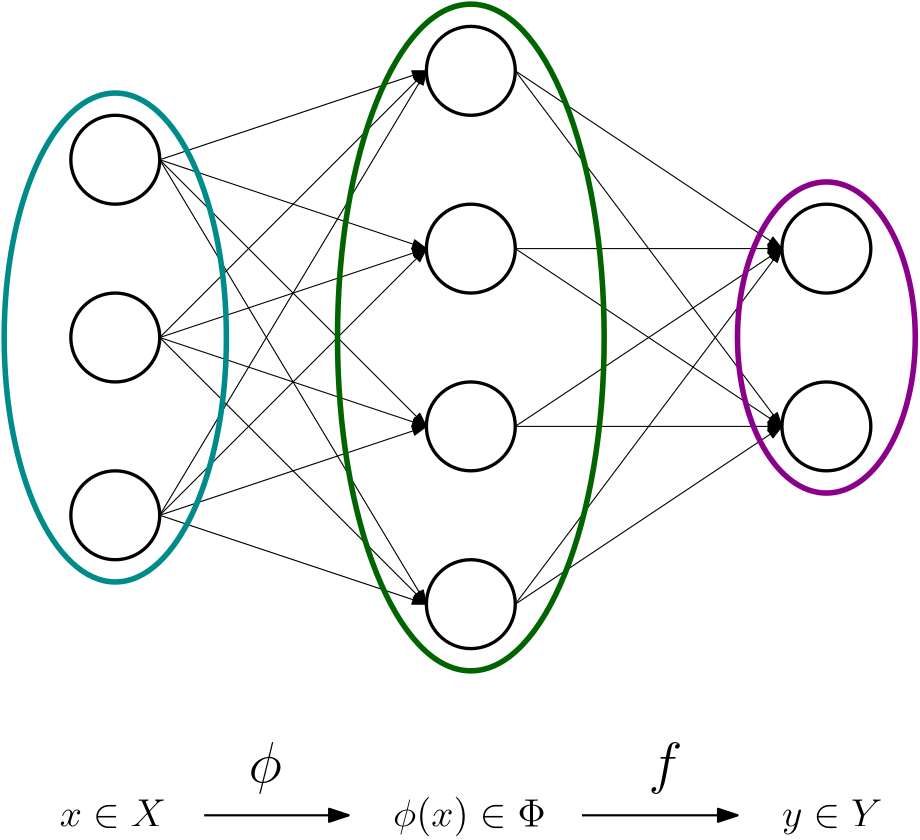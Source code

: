 <?xml version="1.0"?>
<!DOCTYPE ipe SYSTEM "ipe.dtd">
<ipe version="70206" creator="Ipe 7.2.7">
<info created="D:20180429091210" modified="D:20180429094242"/>
<ipestyle name="basic">
<symbol name="arrow/arc(spx)">
<path stroke="sym-stroke" fill="sym-stroke" pen="sym-pen">
0 0 m
-1 0.333 l
-1 -0.333 l
h
</path>
</symbol>
<symbol name="arrow/farc(spx)">
<path stroke="sym-stroke" fill="white" pen="sym-pen">
0 0 m
-1 0.333 l
-1 -0.333 l
h
</path>
</symbol>
<symbol name="arrow/ptarc(spx)">
<path stroke="sym-stroke" fill="sym-stroke" pen="sym-pen">
0 0 m
-1 0.333 l
-0.8 0 l
-1 -0.333 l
h
</path>
</symbol>
<symbol name="arrow/fptarc(spx)">
<path stroke="sym-stroke" fill="white" pen="sym-pen">
0 0 m
-1 0.333 l
-0.8 0 l
-1 -0.333 l
h
</path>
</symbol>
<symbol name="mark/circle(sx)" transformations="translations">
<path fill="sym-stroke">
0.6 0 0 0.6 0 0 e
0.4 0 0 0.4 0 0 e
</path>
</symbol>
<symbol name="mark/disk(sx)" transformations="translations">
<path fill="sym-stroke">
0.6 0 0 0.6 0 0 e
</path>
</symbol>
<symbol name="mark/fdisk(sfx)" transformations="translations">
<group>
<path fill="sym-fill">
0.5 0 0 0.5 0 0 e
</path>
<path fill="sym-stroke" fillrule="eofill">
0.6 0 0 0.6 0 0 e
0.4 0 0 0.4 0 0 e
</path>
</group>
</symbol>
<symbol name="mark/box(sx)" transformations="translations">
<path fill="sym-stroke" fillrule="eofill">
-0.6 -0.6 m
0.6 -0.6 l
0.6 0.6 l
-0.6 0.6 l
h
-0.4 -0.4 m
0.4 -0.4 l
0.4 0.4 l
-0.4 0.4 l
h
</path>
</symbol>
<symbol name="mark/square(sx)" transformations="translations">
<path fill="sym-stroke">
-0.6 -0.6 m
0.6 -0.6 l
0.6 0.6 l
-0.6 0.6 l
h
</path>
</symbol>
<symbol name="mark/fsquare(sfx)" transformations="translations">
<group>
<path fill="sym-fill">
-0.5 -0.5 m
0.5 -0.5 l
0.5 0.5 l
-0.5 0.5 l
h
</path>
<path fill="sym-stroke" fillrule="eofill">
-0.6 -0.6 m
0.6 -0.6 l
0.6 0.6 l
-0.6 0.6 l
h
-0.4 -0.4 m
0.4 -0.4 l
0.4 0.4 l
-0.4 0.4 l
h
</path>
</group>
</symbol>
<symbol name="mark/cross(sx)" transformations="translations">
<group>
<path fill="sym-stroke">
-0.43 -0.57 m
0.57 0.43 l
0.43 0.57 l
-0.57 -0.43 l
h
</path>
<path fill="sym-stroke">
-0.43 0.57 m
0.57 -0.43 l
0.43 -0.57 l
-0.57 0.43 l
h
</path>
</group>
</symbol>
<symbol name="arrow/fnormal(spx)">
<path stroke="sym-stroke" fill="white" pen="sym-pen">
0 0 m
-1 0.333 l
-1 -0.333 l
h
</path>
</symbol>
<symbol name="arrow/pointed(spx)">
<path stroke="sym-stroke" fill="sym-stroke" pen="sym-pen">
0 0 m
-1 0.333 l
-0.8 0 l
-1 -0.333 l
h
</path>
</symbol>
<symbol name="arrow/fpointed(spx)">
<path stroke="sym-stroke" fill="white" pen="sym-pen">
0 0 m
-1 0.333 l
-0.8 0 l
-1 -0.333 l
h
</path>
</symbol>
<symbol name="arrow/linear(spx)">
<path stroke="sym-stroke" pen="sym-pen">
-1 0.333 m
0 0 l
-1 -0.333 l
</path>
</symbol>
<symbol name="arrow/fdouble(spx)">
<path stroke="sym-stroke" fill="white" pen="sym-pen">
0 0 m
-1 0.333 l
-1 -0.333 l
h
-1 0 m
-2 0.333 l
-2 -0.333 l
h
</path>
</symbol>
<symbol name="arrow/double(spx)">
<path stroke="sym-stroke" fill="sym-stroke" pen="sym-pen">
0 0 m
-1 0.333 l
-1 -0.333 l
h
-1 0 m
-2 0.333 l
-2 -0.333 l
h
</path>
</symbol>
<pen name="heavier" value="0.8"/>
<pen name="fat" value="1.2"/>
<pen name="ultrafat" value="2"/>
<symbolsize name="large" value="5"/>
<symbolsize name="small" value="2"/>
<symbolsize name="tiny" value="1.1"/>
<arrowsize name="large" value="10"/>
<arrowsize name="small" value="5"/>
<arrowsize name="tiny" value="3"/>
<color name="red" value="1 0 0"/>
<color name="green" value="0 1 0"/>
<color name="blue" value="0 0 1"/>
<color name="yellow" value="1 1 0"/>
<color name="orange" value="1 0.647 0"/>
<color name="gold" value="1 0.843 0"/>
<color name="purple" value="0.627 0.125 0.941"/>
<color name="gray" value="0.745"/>
<color name="brown" value="0.647 0.165 0.165"/>
<color name="navy" value="0 0 0.502"/>
<color name="pink" value="1 0.753 0.796"/>
<color name="seagreen" value="0.18 0.545 0.341"/>
<color name="turquoise" value="0.251 0.878 0.816"/>
<color name="violet" value="0.933 0.51 0.933"/>
<color name="darkblue" value="0 0 0.545"/>
<color name="darkcyan" value="0 0.545 0.545"/>
<color name="darkgray" value="0.663"/>
<color name="darkgreen" value="0 0.392 0"/>
<color name="darkmagenta" value="0.545 0 0.545"/>
<color name="darkorange" value="1 0.549 0"/>
<color name="darkred" value="0.545 0 0"/>
<color name="lightblue" value="0.678 0.847 0.902"/>
<color name="lightcyan" value="0.878 1 1"/>
<color name="lightgray" value="0.827"/>
<color name="lightgreen" value="0.565 0.933 0.565"/>
<color name="lightyellow" value="1 1 0.878"/>
<dashstyle name="dashed" value="[4] 0"/>
<dashstyle name="dotted" value="[1 3] 0"/>
<dashstyle name="dash dotted" value="[4 2 1 2] 0"/>
<dashstyle name="dash dot dotted" value="[4 2 1 2 1 2] 0"/>
<textsize name="large" value="\large"/>
<textsize name="Large" value="\Large"/>
<textsize name="LARGE" value="\LARGE"/>
<textsize name="huge" value="\huge"/>
<textsize name="Huge" value="\Huge"/>
<textsize name="small" value="\small"/>
<textsize name="footnote" value="\footnotesize"/>
<textsize name="tiny" value="\tiny"/>
<textstyle name="center" begin="\begin{center}" end="\end{center}"/>
<textstyle name="itemize" begin="\begin{itemize}" end="\end{itemize}"/>
<textstyle name="item" begin="\begin{itemize}\item{}" end="\end{itemize}"/>
<gridsize name="4 pts" value="4"/>
<gridsize name="8 pts (~3 mm)" value="8"/>
<gridsize name="16 pts (~6 mm)" value="16"/>
<gridsize name="32 pts (~12 mm)" value="32"/>
<gridsize name="10 pts (~3.5 mm)" value="10"/>
<gridsize name="20 pts (~7 mm)" value="20"/>
<gridsize name="14 pts (~5 mm)" value="14"/>
<gridsize name="28 pts (~10 mm)" value="28"/>
<gridsize name="56 pts (~20 mm)" value="56"/>
<anglesize name="90 deg" value="90"/>
<anglesize name="60 deg" value="60"/>
<anglesize name="45 deg" value="45"/>
<anglesize name="30 deg" value="30"/>
<anglesize name="22.5 deg" value="22.5"/>
<opacity name="10%" value="0.1"/>
<opacity name="30%" value="0.3"/>
<opacity name="50%" value="0.5"/>
<opacity name="75%" value="0.75"/>
<tiling name="falling" angle="-60" step="4" width="1"/>
<tiling name="rising" angle="30" step="4" width="1"/>
</ipestyle>
<page>
<layer name="alpha"/>
<view layers="alpha" active="alpha"/>
<path layer="alpha" stroke="black" fill="white" pen="fat">
16 0 0 16 112 688 e
</path>
<path matrix="1 0 0 1 0 -64" stroke="black" fill="white" pen="fat">
16 0 0 16 112 688 e
</path>
<path matrix="1 0 0 1 0 -128" stroke="black" fill="white" pen="fat">
16 0 0 16 112 688 e
</path>
<path matrix="1 0 0 1 128 -160" stroke="black" fill="white" pen="fat">
16 0 0 16 112 688 e
</path>
<path matrix="1 0 0 1 128 -96" stroke="black" fill="white" pen="fat">
16 0 0 16 112 688 e
</path>
<path matrix="1 0 0 1 128 -32" stroke="black" fill="white" pen="fat">
16 0 0 16 112 688 e
</path>
<path matrix="1 0 0 1 128 32" stroke="black" fill="white" pen="fat">
16 0 0 16 112 688 e
</path>
<path matrix="1 0 0 1 256 -32" stroke="black" fill="white" pen="fat">
16 0 0 16 112 688 e
</path>
<path matrix="1 0 0 1 256 -96" stroke="black" fill="white" pen="fat">
16 0 0 16 112 688 e
</path>
<path stroke="black" arrow="normal/small">
128 688 m
224 720 l
</path>
<path stroke="black" arrow="normal/small">
128 688 m
224 656 l
</path>
<path stroke="black" arrow="normal/small">
128 688 m
224 592 l
</path>
<path stroke="black" arrow="normal/small">
128 688 m
224 528 l
</path>
<path stroke="black" arrow="normal/small">
128 624 m
224 720 l
</path>
<path stroke="black" arrow="normal/small">
128 624 m
224 656 l
</path>
<path stroke="black" arrow="normal/small">
128 624 m
224 592 l
</path>
<path stroke="black" arrow="normal/small">
128 624 m
224 528 l
</path>
<path stroke="black" arrow="normal/small">
128 560 m
224 720 l
</path>
<path stroke="black" arrow="normal/small">
128 560 m
224 656 l
</path>
<path stroke="black" arrow="normal/small">
128 560 m
224 592 l
</path>
<path stroke="black" arrow="normal/small">
128 560 m
224 528 l
</path>
<path stroke="black" arrow="normal/small">
256 720 m
352 656 l
</path>
<path stroke="black" arrow="normal/small">
256 720 m
352 592 l
</path>
<path stroke="black" arrow="normal/small">
256 656 m
352 656 l
</path>
<path stroke="black" arrow="normal/small">
256 656 m
352 592 l
</path>
<path stroke="black" arrow="normal/small">
256 592 m
352 656 l
</path>
<path stroke="black" arrow="normal/small">
256 592 m
352 592 l
</path>
<path stroke="black" arrow="normal/small">
256 528 m
352 656 l
</path>
<path stroke="black" arrow="normal/small">
256 528 m
352 592 l
</path>
<path matrix="1 0 0 2.5 0 -936" stroke="darkgreen" pen="ultrafat">
48 0 0 48 240 624 e
</path>
<path matrix="1 0 0 1.75 0 -468" stroke="darkmagenta" pen="ultrafat">
32 0 0 32 368 624 e
</path>
<path matrix="1 0 0 2.2 0 -748.8" stroke="darkcyan" pen="ultrafat">
40 0 0 40 112 624 e
</path>
<text matrix="1 0 0 1 -12 0" transformations="translations" pos="104 448" stroke="black" type="label" width="38.303" height="9.804" depth="0.56" valign="baseline" size="Large" style="math">x \in X</text>
<text matrix="1 0 0 1 -20 0" transformations="translations" pos="232 448" stroke="black" type="label" width="54.901" height="10.756" depth="3.59" valign="baseline" size="Large" style="math">\phi(x) \in \Phi</text>
<text transformations="translations" pos="352 448" stroke="black" type="label" width="36.17" height="9.803" depth="2.79" valign="baseline" size="Large" style="math">y \in Y</text>
<path matrix="0.764706 0 0 1 40 0" stroke="black" pen="heavier" arrow="normal/normal">
136 452 m
204 452 l
</path>
<path matrix="1.07692 0 0 1 -12.9231 0" stroke="black" pen="heavier" arrow="normal/normal">
272 452 m
324 452 l
</path>
<text matrix="1 0 0 1 12 0" transformations="translations" pos="292 464" stroke="black" type="label" width="12.179" height="14.347" depth="4.02" valign="baseline" size="huge" style="math">f</text>
<text transformations="translations" pos="160 464" stroke="black" type="label" width="11.974" height="14.347" depth="4.02" valign="baseline" size="huge" style="math">\phi</text>
</page>
</ipe>
